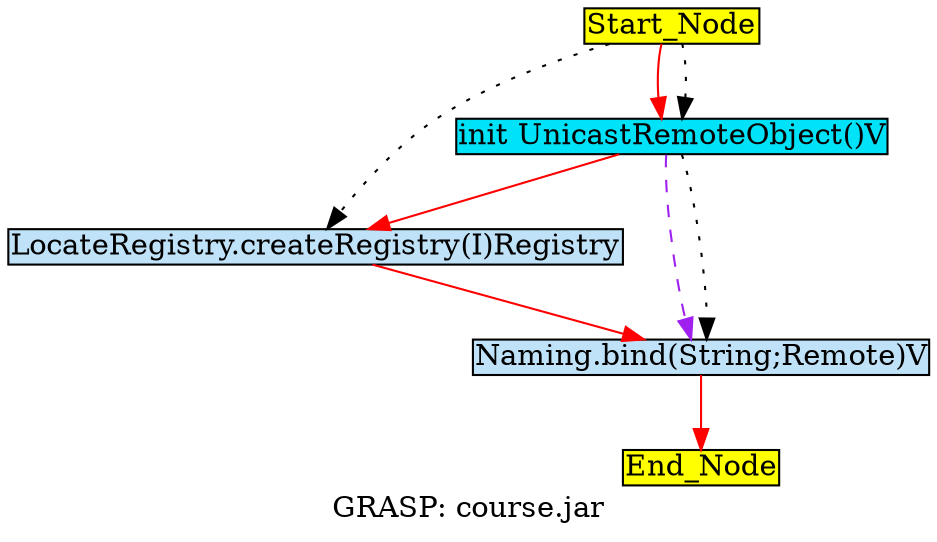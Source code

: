 digraph G {
	graph[label="GRASP: course.jar"];	node[style=filled,fillcolor ="white",shape=box,margin=0.02,width=0,height=0];
	"Start_Node"[fillcolor ="yellow",style="filled" ];
	"Naming.bind(String;Remote)V"[fillcolor ="#c0e2f8",style="filled" ];
	"LocateRegistry.createRegistry(I)Registry"[fillcolor ="#c0e2f8",style="filled" ];
	"Start_Node"[fillcolor ="yellow",style="filled" ];
	"End_Node"[fillcolor ="yellow",style="filled" ];
	"init UnicastRemoteObject()V"[fillcolor ="#00e2f8",style="filled" ];
	"Naming.bind(String;Remote)V" -> "End_Node"[color="red",style=solid];
	"LocateRegistry.createRegistry(I)Registry" -> "Naming.bind(String;Remote)V"[color="red",style=solid];
	"Start_Node" -> "LocateRegistry.createRegistry(I)Registry"[color="black",style=dotted];
	"Start_Node" -> "init UnicastRemoteObject()V"[color="red",style=solid];
	"Start_Node" -> "init UnicastRemoteObject()V"[color="black",style=dotted];
	"init UnicastRemoteObject()V" -> "Naming.bind(String;Remote)V"[color="purple",style=dashed];
	"init UnicastRemoteObject()V" -> "Naming.bind(String;Remote)V"[color="black",style=dotted];
	"init UnicastRemoteObject()V" -> "LocateRegistry.createRegistry(I)Registry"[color="red",style=solid];
}
